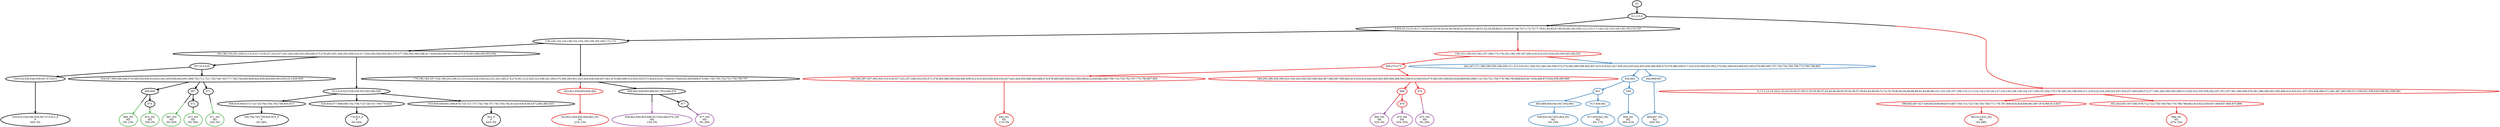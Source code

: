 digraph T {
	{
		rank=same
		52 [penwidth=3,colorscheme=set19,color=0,label="529;533;539;546;559;567;573;615_P\nP\n56% 0%"]
		49 [penwidth=3,colorscheme=set19,color=0,label="764;784;793;799;805;815_P\nP\n0% 36%"]
		47 [penwidth=3,colorscheme=set19,color=0,label="776;825_P\nP\n0% 64%"]
		45 [penwidth=3,colorscheme=set19,color=0,label="923_P\nP\n44% 0%"]
		43 [penwidth=3,colorscheme=set19,color=1,label="905;913;933_M1\nM1\n0% 69%"]
		41 [penwidth=3,colorscheme=set19,color=1,label="886_M1\nM1\n67% 16%"]
		38 [penwidth=3,colorscheme=set19,color=1,label="823;831;839;850;856;863_M1\nM1\n21% 15%"]
		35 [penwidth=3,colorscheme=set19,color=1,label="845_M1\nM1\n11% 0%"]
		31 [penwidth=3,colorscheme=set19,color=2,label="938;943;947;952;964_M2\nM2\n0% 23%"]
		29 [penwidth=3,colorscheme=set19,color=2,label="917;936;942_M2\nM2\n0% 17%"]
		27 [penwidth=3,colorscheme=set19,color=2,label="858_M2\nM2\n36% 61%"]
		25 [penwidth=3,colorscheme=set19,color=2,label="869;907_M2\nM2\n64% 0%"]
		22 [penwidth=3,colorscheme=set19,color=3,label="968_M3\nM3\n0% 13%"]
		20 [penwidth=3,colorscheme=set19,color=3,label="974_M3\nM3\n76% 0%"]
		18 [penwidth=3,colorscheme=set19,color=3,label="967_M3\nM3\n0% 50%"]
		16 [penwidth=3,colorscheme=set19,color=3,label="972_M3\nM3\n0% 38%"]
		14 [penwidth=3,colorscheme=set19,color=3,label="971_M3\nM3\n24% 0%"]
		12 [penwidth=3,colorscheme=set19,color=4,label="838;842;849;855;896;927;934;940;970_M4\nM4\n13% 0%"]
		10 [penwidth=3,colorscheme=set19,color=4,label="977_M4\nM4\n0% 39%"]
		7 [penwidth=3,colorscheme=set19,color=4,label="969_M4\nM4\n52% 0%"]
		5 [penwidth=3,colorscheme=set19,color=4,label="976_M4\nM4\n35% 33%"]
		3 [penwidth=3,colorscheme=set19,color=4,label="975_M4\nM4\n0% 28%"]
	}
	59 [penwidth=3,colorscheme=set19,color=0,label="GL"]
	58 [penwidth=3,colorscheme=set19,color=0,label="0;1;2;3;4"]
	57 [penwidth=3,colorscheme=set19,color=0,label="6;8;9;10;13;15;16;17;19;20;23;28;30;32;34;38;39;40;41;42;45;47;49;51;52;55;58;60;61;63;65;67;68;70;71;72;75;77;79;81;83;85;87;90;93;99;104;109;112;115;117;120;122;125;128;129;130;133;135"]
	56 [penwidth=3,colorscheme=set19,color=0,label="139;140;143;144;148;152;154;156;159;165;169;172;175"]
	55 [penwidth=3,colorscheme=set19,color=0,label="183;186;193;201;206;212;214;217;219;227;232;237;241;244;248;255;258;269;273;278;283;291;294;303;308;314;317;324;336;349;354;363;370;377;382;392;394;398;417;428;436;449;452;455;473;476;483;489;493;503;504"]
	54 [penwidth=3,colorscheme=set19,color=0,label="507;514;520"]
	53 [penwidth=3,colorscheme=set19,color=0,label="529;533;539;546;559;567;573;615"]
	51 [penwidth=3,colorscheme=set19,color=0,label="513;519;523;528;538;552;565;580;599"]
	50 [penwidth=3,colorscheme=set19,color=0,label="606;635;649;673;710;720;764;784;793;799;805;815"]
	48 [penwidth=3,colorscheme=set19,color=0,label="620;634;677;686;690;702;709;719;728;747;769;776;825"]
	46 [penwidth=3,colorscheme=set19,color=0,label="633;640;648;661;668;676;718;727;737;742;746;757;763;783;792;814;819;835;853;872;882;883;923"]
	44 [penwidth=3,colorscheme=set19,color=1,label="589;602;607;627;636;643;658;664;674;687;704;713;723;730;750;758;771;778;787;809;816;828;846;861;867;874;905;913;933"]
	42 [penwidth=3,colorscheme=set19,color=1,label="601;642;651;657;663;678;712;722;738;749;766;770;788;796;802;810;822;830;847;848;857;864;875;886"]
	40 [penwidth=3,colorscheme=set19,color=0,label="179;180;184;187;194;199;202;208;213;215;220;228;238;242;251;261;265;274;279;301;312;329;333;338;341;360;375;385;393;401;422;424;438;446;457;461;470;480;499;510;550;555;571;604;610;617;629;637;644;652;659;666;675;681;700;705;724;731;739;789;797"]
	39 [penwidth=3,colorscheme=set19,color=1,label="823;831;839;850;856;863"]
	37 [penwidth=3,colorscheme=set19,color=1,label="266;270;275"]
	36 [penwidth=3,colorscheme=set19,color=1,label="280;285;287;297;300;305;310;318;327;331;337;346;353;355;371;378;383;388;399;404;406;409;412;415;420;426;429;434;437;441;444;450;460;464;468;474;478;485;495;509;542;584;596;612;630;682;693;706;716;732;752;767;772;780;807;845"]
	34 [penwidth=3,colorscheme=set19,color=2,label="832;843"]
	33 [penwidth=3,colorscheme=set19,color=2,label="851"]
	32 [penwidth=3,colorscheme=set19,color=2,label="865;889;938;943;947;952;964"]
	30 [penwidth=3,colorscheme=set19,color=2,label="917;936;942"]
	28 [penwidth=3,colorscheme=set19,color=2,label="858"]
	26 [penwidth=3,colorscheme=set19,color=2,label="840;869;907"]
	24 [penwidth=3,colorscheme=set19,color=0,label="524;547;560;566;568;574;588;594;600;616;621;641;650;656;662;691;698;703;711;721;729;748;765;777;785;794;800;806;826;836;844;895;902;903;912;926;959"]
	23 [penwidth=3,colorscheme=set19,color=0,label="966;968"]
	21 [penwidth=3,colorscheme=set19,color=0,label="974"]
	19 [penwidth=3,colorscheme=set19,color=0,label="967"]
	17 [penwidth=3,colorscheme=set19,color=0,label="972"]
	15 [penwidth=3,colorscheme=set19,color=0,label="971"]
	13 [penwidth=3,colorscheme=set19,color=0,label="838;842;849;855;896;927;934;940;970"]
	11 [penwidth=3,colorscheme=set19,color=0,label="977"]
	9 [penwidth=3,colorscheme=set19,color=1,label="284;292;296;304;309;325;330;343;350;352;359;364;367;380;387;395;403;414;419;423;440;443;463;490;494;498;505;508;515;540;554;575;583;591;609;623;628;669;692;699;714;743;751;759;779;786;795;808;820;827;854;866;873;944;956;960;965"]
	8 [penwidth=3,colorscheme=set19,color=1,label="969"]
	6 [penwidth=3,colorscheme=set19,color=1,label="976"]
	4 [penwidth=3,colorscheme=set19,color=1,label="975"]
	2 [penwidth=3,colorscheme=set19,color=2,label="262;267;271;286;288;295;298;306;311;315;319;321;328;332;340;344;356;372;374;384;389;396;400;407;413;416;421;427;430;432;435;445;453;456;465;469;475;479;486;506;517;525;535;549;553;562;570;582;590;603;608;622;665;679;680;695;707;740;754;760;768;773;790;798;803"]
	1 [penwidth=3,colorscheme=set19,color=1,label="5;7;11;12;14;18;21;22;24;25;26;27;29;31;33;35;36;37;43;44;46;48;50;53;54;56;57;59;62;64;66;69;73;74;76;78;80;82;84;86;88;89;92;94;96;98;101;103;105;107;108;110;111;114;116;119;124;127;132;134;136;138;142;147;149;155;164;170;178;189;192;198;204;211;216;222;224;236;243;247;254;257;260;264;272;277;281;282;290;293;299;313;320;323;335;339;342;347;351;357;361;365;368;379;381;386;390;402;405;408;410;425;431;447;454;458;466;471;481;487;492;500;511;526;531;536;543;548;561;569;581"]
	0 [penwidth=3,colorscheme=set19,color=1,label="150;151;158;161;162;167;168;173;176;181;190;195;197;200;218;223;225;229;234;239;245;249;252"]
	59 -> 58 [penwidth=3,colorscheme=set19,color=0]
	58 -> 57 [penwidth=3,colorscheme=set19,color=0]
	58 -> 1 [penwidth=3,colorscheme=set19,color="0;0.5:1"]
	57 -> 56 [penwidth=3,colorscheme=set19,color=0]
	57 -> 0 [penwidth=3,colorscheme=set19,color="0;0.5:1"]
	56 -> 55 [penwidth=3,colorscheme=set19,color=0]
	56 -> 40 [penwidth=3,colorscheme=set19,color=0]
	55 -> 54 [penwidth=3,colorscheme=set19,color=0]
	55 -> 51 [penwidth=3,colorscheme=set19,color=0]
	54 -> 53 [penwidth=3,colorscheme=set19,color=0]
	54 -> 24 [penwidth=3,colorscheme=set19,color=0]
	53 -> 52 [penwidth=3,colorscheme=set19,color=0]
	51 -> 46 [penwidth=3,colorscheme=set19,color=0]
	51 -> 48 [penwidth=3,colorscheme=set19,color=0]
	51 -> 50 [penwidth=3,colorscheme=set19,color=0]
	50 -> 49 [penwidth=3,colorscheme=set19,color=0]
	48 -> 47 [penwidth=3,colorscheme=set19,color=0]
	46 -> 45 [penwidth=3,colorscheme=set19,color=0]
	44 -> 43 [penwidth=3,colorscheme=set19,color=1]
	42 -> 41 [penwidth=3,colorscheme=set19,color=1]
	40 -> 13 [penwidth=3,colorscheme=set19,color=0]
	40 -> 39 [penwidth=3,colorscheme=set19,color="0;0.5:1"]
	39 -> 38 [penwidth=3,colorscheme=set19,color=1]
	37 -> 9 [penwidth=3,colorscheme=set19,color=1]
	37 -> 36 [penwidth=3,colorscheme=set19,color=1]
	36 -> 35 [penwidth=3,colorscheme=set19,color=1]
	34 -> 33 [penwidth=3,colorscheme=set19,color=2]
	34 -> 28 [penwidth=3,colorscheme=set19,color=2]
	33 -> 30 [penwidth=3,colorscheme=set19,color=2]
	33 -> 32 [penwidth=3,colorscheme=set19,color=2]
	32 -> 31 [penwidth=3,colorscheme=set19,color=2]
	30 -> 29 [penwidth=3,colorscheme=set19,color=2]
	28 -> 27 [penwidth=3,colorscheme=set19,color=2]
	26 -> 25 [penwidth=3,colorscheme=set19,color=2]
	24 -> 19 [penwidth=3,colorscheme=set19,color=0]
	24 -> 15 [penwidth=3,colorscheme=set19,color=0]
	24 -> 23 [penwidth=3,colorscheme=set19,color=0]
	23 -> 22 [penwidth=3,colorscheme=set19,color="0;0.5:3"]
	23 -> 21 [penwidth=3,colorscheme=set19,color=0]
	21 -> 20 [penwidth=3,colorscheme=set19,color="0;0.5:3"]
	19 -> 18 [penwidth=3,colorscheme=set19,color="0;0.5:3"]
	19 -> 17 [penwidth=3,colorscheme=set19,color=0]
	17 -> 16 [penwidth=3,colorscheme=set19,color="0;0.5:3"]
	15 -> 14 [penwidth=3,colorscheme=set19,color="0;0.5:3"]
	13 -> 12 [penwidth=3,colorscheme=set19,color="0;0.5:4"]
	13 -> 11 [penwidth=3,colorscheme=set19,color=0]
	11 -> 10 [penwidth=3,colorscheme=set19,color="0;0.5:4"]
	9 -> 8 [penwidth=3,colorscheme=set19,color=1]
	9 -> 4 [penwidth=3,colorscheme=set19,color=1]
	8 -> 7 [penwidth=3,colorscheme=set19,color="1;0.5:4"]
	8 -> 6 [penwidth=3,colorscheme=set19,color=1]
	6 -> 5 [penwidth=3,colorscheme=set19,color="1;0.5:4"]
	4 -> 3 [penwidth=3,colorscheme=set19,color="1;0.5:4"]
	2 -> 34 [penwidth=3,colorscheme=set19,color=2]
	2 -> 26 [penwidth=3,colorscheme=set19,color=2]
	1 -> 44 [penwidth=3,colorscheme=set19,color=1]
	1 -> 42 [penwidth=3,colorscheme=set19,color=1]
	0 -> 37 [penwidth=3,colorscheme=set19,color=1]
	0 -> 2 [penwidth=3,colorscheme=set19,color="1;0.5:2"]
}
